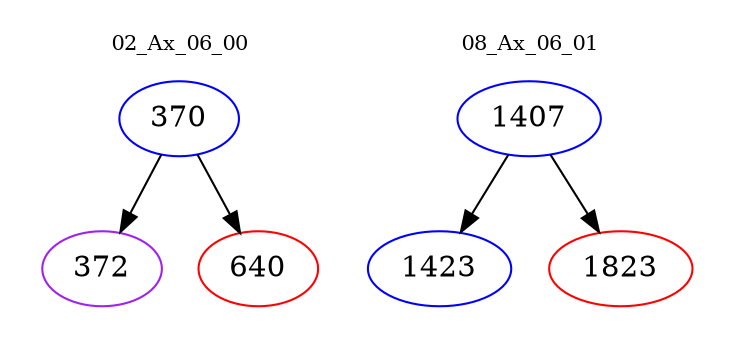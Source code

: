 digraph{
subgraph cluster_0 {
color = white
label = "02_Ax_06_00";
fontsize=10;
T0_370 [label="370", color="blue"]
T0_370 -> T0_372 [color="black"]
T0_372 [label="372", color="purple"]
T0_370 -> T0_640 [color="black"]
T0_640 [label="640", color="red"]
}
subgraph cluster_1 {
color = white
label = "08_Ax_06_01";
fontsize=10;
T1_1407 [label="1407", color="blue"]
T1_1407 -> T1_1423 [color="black"]
T1_1423 [label="1423", color="blue"]
T1_1407 -> T1_1823 [color="black"]
T1_1823 [label="1823", color="red"]
}
}
